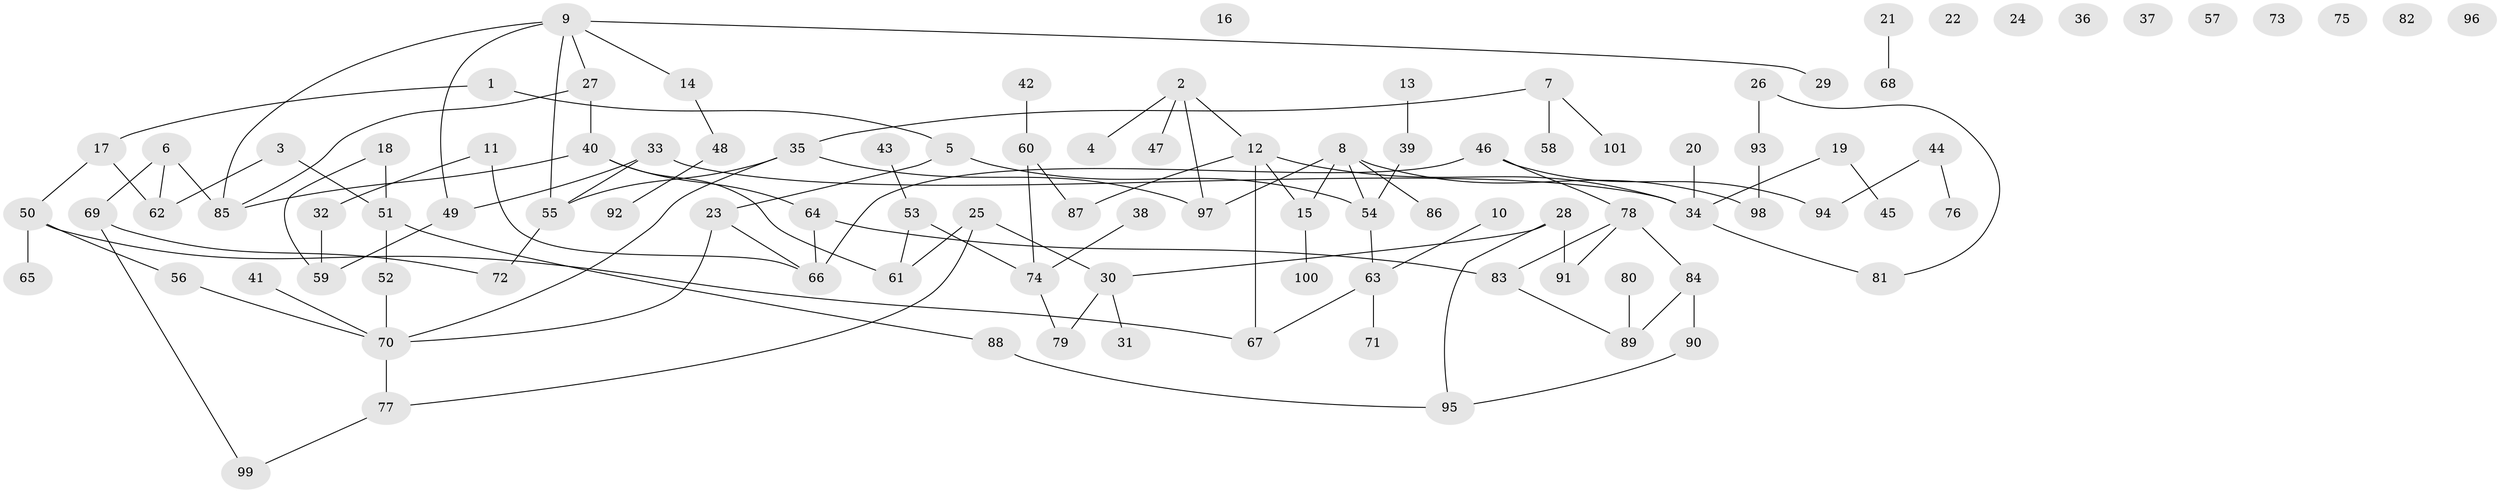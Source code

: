 // Generated by graph-tools (version 1.1) at 2025/33/03/09/25 02:33:34]
// undirected, 101 vertices, 114 edges
graph export_dot {
graph [start="1"]
  node [color=gray90,style=filled];
  1;
  2;
  3;
  4;
  5;
  6;
  7;
  8;
  9;
  10;
  11;
  12;
  13;
  14;
  15;
  16;
  17;
  18;
  19;
  20;
  21;
  22;
  23;
  24;
  25;
  26;
  27;
  28;
  29;
  30;
  31;
  32;
  33;
  34;
  35;
  36;
  37;
  38;
  39;
  40;
  41;
  42;
  43;
  44;
  45;
  46;
  47;
  48;
  49;
  50;
  51;
  52;
  53;
  54;
  55;
  56;
  57;
  58;
  59;
  60;
  61;
  62;
  63;
  64;
  65;
  66;
  67;
  68;
  69;
  70;
  71;
  72;
  73;
  74;
  75;
  76;
  77;
  78;
  79;
  80;
  81;
  82;
  83;
  84;
  85;
  86;
  87;
  88;
  89;
  90;
  91;
  92;
  93;
  94;
  95;
  96;
  97;
  98;
  99;
  100;
  101;
  1 -- 5;
  1 -- 17;
  2 -- 4;
  2 -- 12;
  2 -- 47;
  2 -- 97;
  3 -- 51;
  3 -- 62;
  5 -- 23;
  5 -- 54;
  6 -- 62;
  6 -- 69;
  6 -- 85;
  7 -- 35;
  7 -- 58;
  7 -- 101;
  8 -- 15;
  8 -- 54;
  8 -- 86;
  8 -- 97;
  8 -- 98;
  9 -- 14;
  9 -- 27;
  9 -- 29;
  9 -- 49;
  9 -- 55;
  9 -- 85;
  10 -- 63;
  11 -- 32;
  11 -- 66;
  12 -- 15;
  12 -- 34;
  12 -- 67;
  12 -- 87;
  13 -- 39;
  14 -- 48;
  15 -- 100;
  17 -- 50;
  17 -- 62;
  18 -- 51;
  18 -- 59;
  19 -- 34;
  19 -- 45;
  20 -- 34;
  21 -- 68;
  23 -- 66;
  23 -- 70;
  25 -- 30;
  25 -- 61;
  25 -- 77;
  26 -- 81;
  26 -- 93;
  27 -- 40;
  27 -- 85;
  28 -- 30;
  28 -- 91;
  28 -- 95;
  30 -- 31;
  30 -- 79;
  32 -- 59;
  33 -- 34;
  33 -- 49;
  33 -- 55;
  34 -- 81;
  35 -- 55;
  35 -- 70;
  35 -- 97;
  38 -- 74;
  39 -- 54;
  40 -- 61;
  40 -- 64;
  40 -- 85;
  41 -- 70;
  42 -- 60;
  43 -- 53;
  44 -- 76;
  44 -- 94;
  46 -- 66;
  46 -- 78;
  46 -- 94;
  48 -- 92;
  49 -- 59;
  50 -- 56;
  50 -- 65;
  50 -- 67;
  51 -- 52;
  51 -- 88;
  52 -- 70;
  53 -- 61;
  53 -- 74;
  54 -- 63;
  55 -- 72;
  56 -- 70;
  60 -- 74;
  60 -- 87;
  63 -- 67;
  63 -- 71;
  64 -- 66;
  64 -- 83;
  69 -- 72;
  69 -- 99;
  70 -- 77;
  74 -- 79;
  77 -- 99;
  78 -- 83;
  78 -- 84;
  78 -- 91;
  80 -- 89;
  83 -- 89;
  84 -- 89;
  84 -- 90;
  88 -- 95;
  90 -- 95;
  93 -- 98;
}
